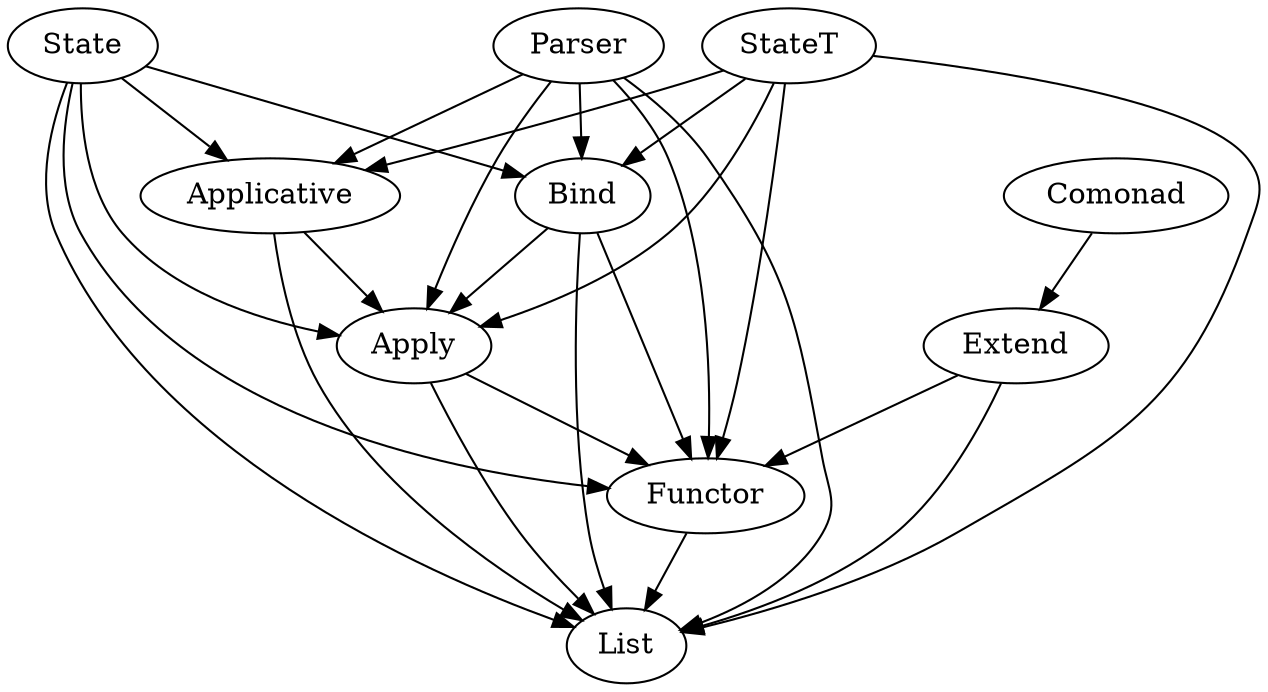 digraph G {
    {
        list [label="List"];
        functor [label="Functor"];
        apply [label="Apply"];
        applicative [label="Applicative"];
        bind [label="Bind"];
        comonad [label="Comonad"];
        extend [label="Extend"];
        state [label="State"];
        stateT [label="StateT"];
        parser [label="Parser"];
    }

    functor -> list;
    apply -> list;
    apply -> functor;
    applicative -> apply;
    applicative -> list;
    bind -> list;
    bind -> apply;
    bind -> functor;
    comonad -> extend;
    extend -> list;
    extend -> functor;
    state -> list;
    state -> functor;
    state -> apply;
    state -> applicative;
    state -> bind;
    stateT -> list;
    stateT -> functor;
    stateT -> apply;
    stateT -> applicative;
    stateT -> bind;
    parser -> list;
    parser -> functor;
    parser -> apply;
    parser -> applicative;
    parser -> bind;
}
